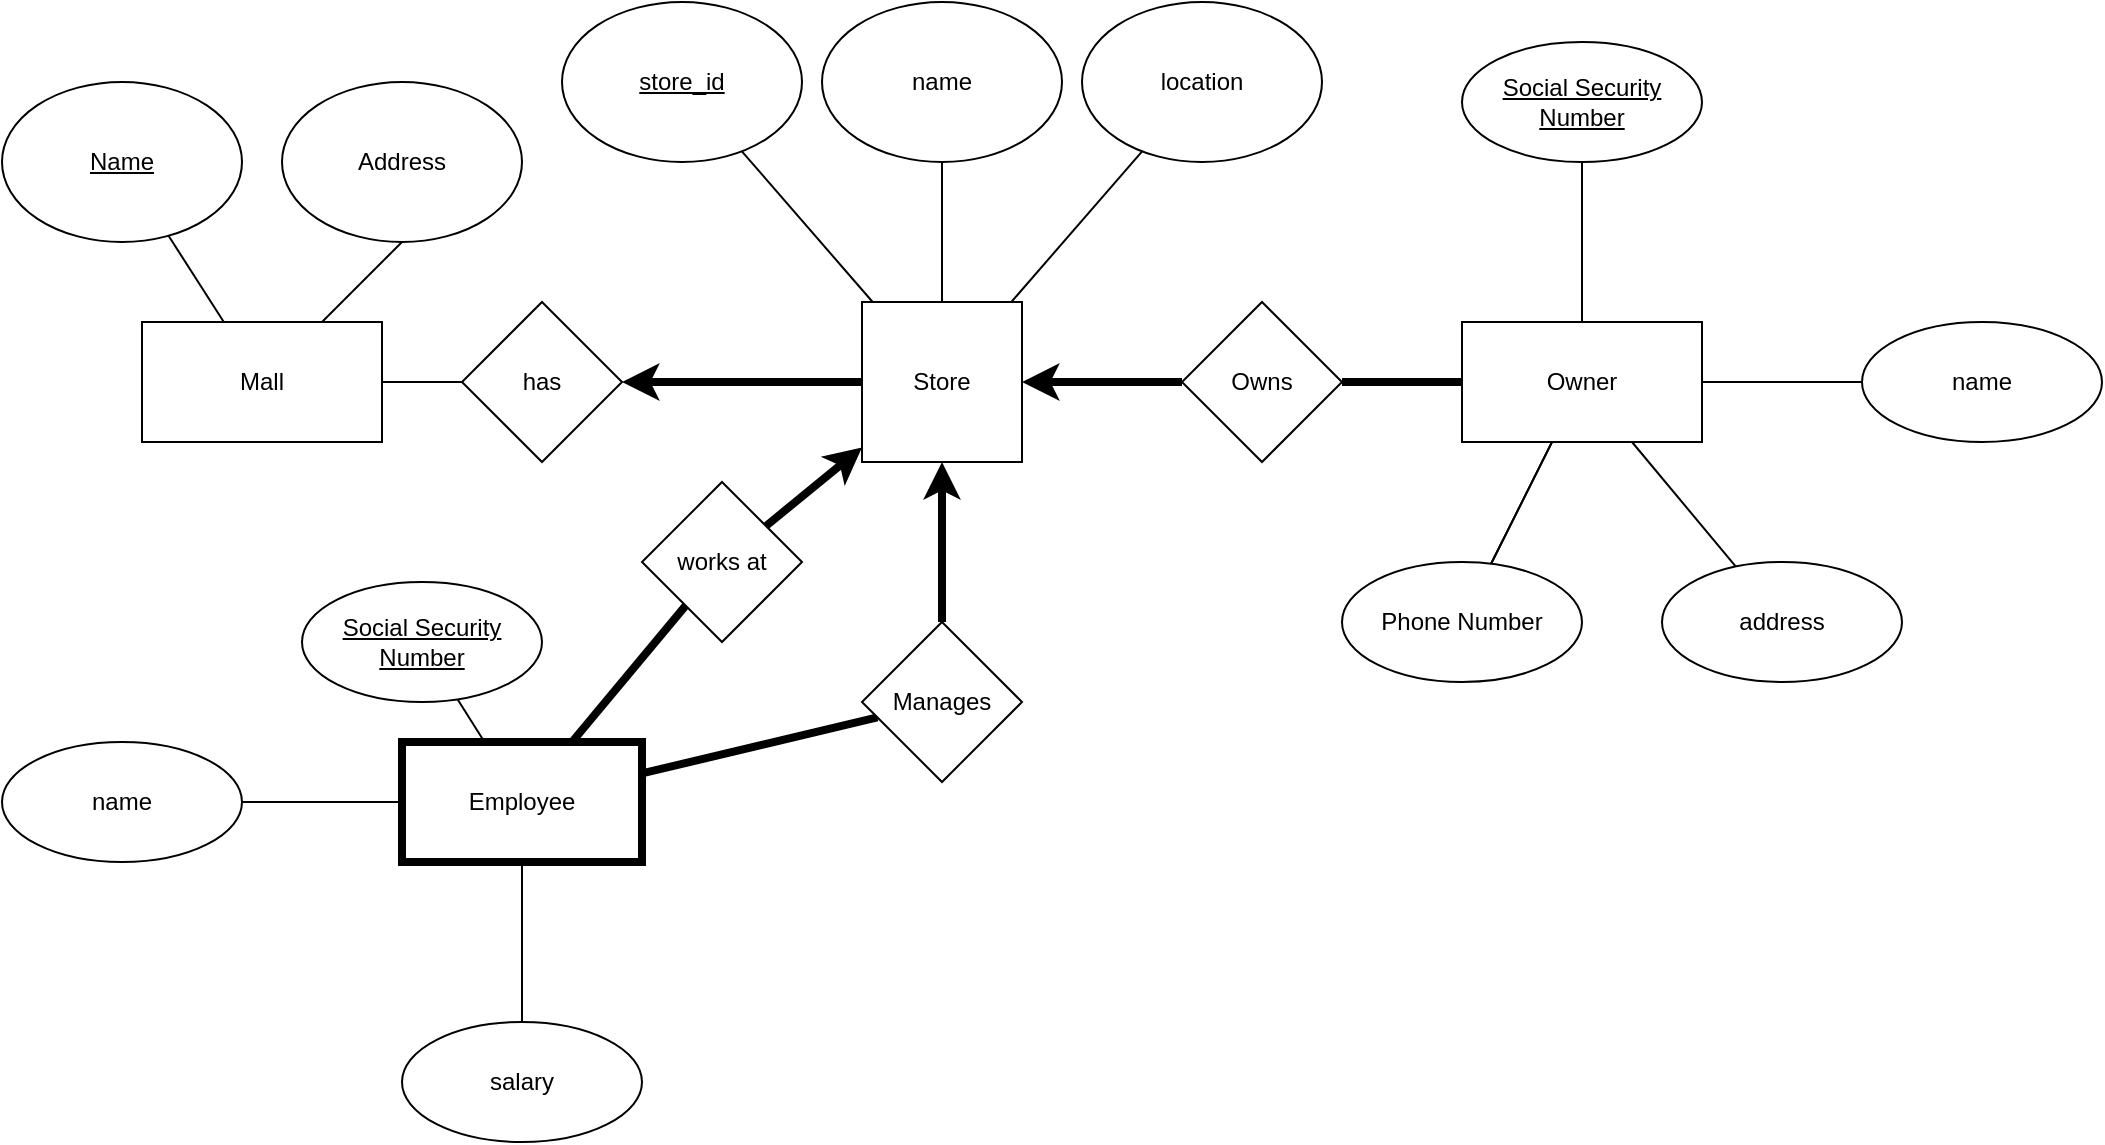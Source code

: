 <mxfile version="15.2.9" type="github">
  <diagram name="Page-1" id="e56a1550-8fbb-45ad-956c-1786394a9013">
    <mxGraphModel dx="1209" dy="700" grid="1" gridSize="10" guides="1" tooltips="1" connect="1" arrows="1" fold="1" page="1" pageScale="1" pageWidth="1100" pageHeight="850" background="none" math="0" shadow="0">
      <root>
        <mxCell id="0" />
        <mxCell id="1" parent="0" />
        <mxCell id="-FHoIz2lVmXjxHd83ozA-1" value="Mall" style="rounded=0;whiteSpace=wrap;html=1;" parent="1" vertex="1">
          <mxGeometry x="130" y="250" width="120" height="60" as="geometry" />
        </mxCell>
        <mxCell id="-FHoIz2lVmXjxHd83ozA-2" value="has" style="rhombus;whiteSpace=wrap;html=1;" parent="1" vertex="1">
          <mxGeometry x="290" y="240" width="80" height="80" as="geometry" />
        </mxCell>
        <mxCell id="aDjlyof0GRSkCu4bKaut-3" value="" style="edgeStyle=orthogonalEdgeStyle;rounded=0;orthogonalLoop=1;jettySize=auto;html=1;strokeWidth=4;" edge="1" parent="1" source="-FHoIz2lVmXjxHd83ozA-3" target="-FHoIz2lVmXjxHd83ozA-2">
          <mxGeometry relative="1" as="geometry" />
        </mxCell>
        <mxCell id="aDjlyof0GRSkCu4bKaut-17" value="" style="edgeStyle=none;rounded=1;orthogonalLoop=1;jettySize=auto;html=1;startArrow=classic;startFill=1;endArrow=none;endFill=0;strokeColor=default;strokeWidth=4;" edge="1" parent="1" source="-FHoIz2lVmXjxHd83ozA-3" target="aDjlyof0GRSkCu4bKaut-16">
          <mxGeometry relative="1" as="geometry" />
        </mxCell>
        <mxCell id="aDjlyof0GRSkCu4bKaut-30" value="" style="edgeStyle=none;rounded=1;orthogonalLoop=1;jettySize=auto;html=1;startArrow=classic;startFill=1;endArrow=none;endFill=0;strokeColor=default;strokeWidth=4;" edge="1" parent="1" source="-FHoIz2lVmXjxHd83ozA-3" target="aDjlyof0GRSkCu4bKaut-29">
          <mxGeometry relative="1" as="geometry" />
        </mxCell>
        <mxCell id="-FHoIz2lVmXjxHd83ozA-3" value="Store" style="whiteSpace=wrap;html=1;aspect=fixed;" parent="1" vertex="1">
          <mxGeometry x="490" y="240" width="80" height="80" as="geometry" />
        </mxCell>
        <mxCell id="aDjlyof0GRSkCu4bKaut-1" value="" style="endArrow=none;html=1;exitX=1;exitY=0.5;exitDx=0;exitDy=0;entryX=0;entryY=0.5;entryDx=0;entryDy=0;" edge="1" parent="1" source="-FHoIz2lVmXjxHd83ozA-1" target="-FHoIz2lVmXjxHd83ozA-2">
          <mxGeometry width="50" height="50" relative="1" as="geometry">
            <mxPoint x="520" y="380" as="sourcePoint" />
            <mxPoint x="570" y="330" as="targetPoint" />
          </mxGeometry>
        </mxCell>
        <mxCell id="aDjlyof0GRSkCu4bKaut-7" style="edgeStyle=none;rounded=1;orthogonalLoop=1;jettySize=auto;html=1;startArrow=none;startFill=0;endArrow=none;endFill=0;strokeColor=default;strokeWidth=1;" edge="1" parent="1" source="aDjlyof0GRSkCu4bKaut-4" target="-FHoIz2lVmXjxHd83ozA-1">
          <mxGeometry relative="1" as="geometry" />
        </mxCell>
        <mxCell id="aDjlyof0GRSkCu4bKaut-4" value="&lt;u&gt;Name&lt;/u&gt;" style="ellipse;whiteSpace=wrap;html=1;" vertex="1" parent="1">
          <mxGeometry x="60" y="130" width="120" height="80" as="geometry" />
        </mxCell>
        <mxCell id="aDjlyof0GRSkCu4bKaut-6" style="rounded=1;orthogonalLoop=1;jettySize=auto;html=1;exitX=0.5;exitY=1;exitDx=0;exitDy=0;strokeWidth=1;strokeColor=default;startArrow=none;startFill=0;endArrow=none;endFill=0;" edge="1" parent="1" source="aDjlyof0GRSkCu4bKaut-5" target="-FHoIz2lVmXjxHd83ozA-1">
          <mxGeometry relative="1" as="geometry" />
        </mxCell>
        <mxCell id="aDjlyof0GRSkCu4bKaut-5" value="Address" style="ellipse;whiteSpace=wrap;html=1;" vertex="1" parent="1">
          <mxGeometry x="200" y="130" width="120" height="80" as="geometry" />
        </mxCell>
        <mxCell id="aDjlyof0GRSkCu4bKaut-13" style="edgeStyle=none;rounded=1;orthogonalLoop=1;jettySize=auto;html=1;startArrow=none;startFill=0;endArrow=none;endFill=0;strokeColor=default;strokeWidth=1;" edge="1" parent="1" source="aDjlyof0GRSkCu4bKaut-8" target="-FHoIz2lVmXjxHd83ozA-3">
          <mxGeometry relative="1" as="geometry" />
        </mxCell>
        <mxCell id="aDjlyof0GRSkCu4bKaut-8" value="&lt;u&gt;store_id&lt;span style=&quot;white-space: pre&quot;&gt;&lt;/span&gt;&lt;/u&gt;" style="ellipse;whiteSpace=wrap;html=1;" vertex="1" parent="1">
          <mxGeometry x="340" y="90" width="120" height="80" as="geometry" />
        </mxCell>
        <mxCell id="aDjlyof0GRSkCu4bKaut-14" style="edgeStyle=none;rounded=1;orthogonalLoop=1;jettySize=auto;html=1;startArrow=none;startFill=0;endArrow=none;endFill=0;strokeColor=default;strokeWidth=1;" edge="1" parent="1" source="aDjlyof0GRSkCu4bKaut-9" target="-FHoIz2lVmXjxHd83ozA-3">
          <mxGeometry relative="1" as="geometry" />
        </mxCell>
        <mxCell id="aDjlyof0GRSkCu4bKaut-9" value="name" style="ellipse;whiteSpace=wrap;html=1;" vertex="1" parent="1">
          <mxGeometry x="470" y="90" width="120" height="80" as="geometry" />
        </mxCell>
        <mxCell id="aDjlyof0GRSkCu4bKaut-15" style="edgeStyle=none;rounded=1;orthogonalLoop=1;jettySize=auto;html=1;startArrow=none;startFill=0;endArrow=none;endFill=0;strokeColor=default;strokeWidth=1;" edge="1" parent="1" source="aDjlyof0GRSkCu4bKaut-11" target="-FHoIz2lVmXjxHd83ozA-3">
          <mxGeometry relative="1" as="geometry" />
        </mxCell>
        <mxCell id="aDjlyof0GRSkCu4bKaut-11" value="location" style="ellipse;whiteSpace=wrap;html=1;" vertex="1" parent="1">
          <mxGeometry x="600" y="90" width="120" height="80" as="geometry" />
        </mxCell>
        <mxCell id="aDjlyof0GRSkCu4bKaut-19" value="" style="edgeStyle=none;rounded=1;orthogonalLoop=1;jettySize=auto;html=1;startArrow=none;startFill=0;endArrow=none;endFill=0;strokeColor=default;strokeWidth=4;" edge="1" parent="1" source="aDjlyof0GRSkCu4bKaut-16" target="aDjlyof0GRSkCu4bKaut-18">
          <mxGeometry relative="1" as="geometry" />
        </mxCell>
        <mxCell id="aDjlyof0GRSkCu4bKaut-16" value="Owns" style="rhombus;whiteSpace=wrap;html=1;" vertex="1" parent="1">
          <mxGeometry x="650" y="240" width="80" height="80" as="geometry" />
        </mxCell>
        <mxCell id="aDjlyof0GRSkCu4bKaut-21" value="" style="edgeStyle=none;rounded=1;orthogonalLoop=1;jettySize=auto;html=1;startArrow=none;startFill=0;endArrow=none;endFill=0;strokeColor=default;strokeWidth=1;" edge="1" parent="1" source="aDjlyof0GRSkCu4bKaut-18" target="aDjlyof0GRSkCu4bKaut-20">
          <mxGeometry relative="1" as="geometry" />
        </mxCell>
        <mxCell id="aDjlyof0GRSkCu4bKaut-23" value="" style="edgeStyle=none;rounded=1;orthogonalLoop=1;jettySize=auto;html=1;startArrow=none;startFill=0;endArrow=none;endFill=0;strokeColor=default;strokeWidth=1;" edge="1" parent="1" source="aDjlyof0GRSkCu4bKaut-18" target="aDjlyof0GRSkCu4bKaut-22">
          <mxGeometry relative="1" as="geometry" />
        </mxCell>
        <mxCell id="aDjlyof0GRSkCu4bKaut-25" value="" style="edgeStyle=none;rounded=1;orthogonalLoop=1;jettySize=auto;html=1;startArrow=none;startFill=0;endArrow=none;endFill=0;strokeColor=default;strokeWidth=1;" edge="1" parent="1" source="aDjlyof0GRSkCu4bKaut-18" target="aDjlyof0GRSkCu4bKaut-24">
          <mxGeometry relative="1" as="geometry" />
        </mxCell>
        <mxCell id="aDjlyof0GRSkCu4bKaut-26" value="" style="edgeStyle=none;rounded=1;orthogonalLoop=1;jettySize=auto;html=1;startArrow=none;startFill=0;endArrow=none;endFill=0;strokeColor=default;strokeWidth=1;" edge="1" parent="1" source="aDjlyof0GRSkCu4bKaut-18" target="aDjlyof0GRSkCu4bKaut-24">
          <mxGeometry relative="1" as="geometry" />
        </mxCell>
        <mxCell id="aDjlyof0GRSkCu4bKaut-18" value="Owner" style="whiteSpace=wrap;html=1;" vertex="1" parent="1">
          <mxGeometry x="790" y="250" width="120" height="60" as="geometry" />
        </mxCell>
        <mxCell id="aDjlyof0GRSkCu4bKaut-20" value="&lt;u&gt;Social Security Number&lt;br&gt;&lt;/u&gt;" style="ellipse;whiteSpace=wrap;html=1;" vertex="1" parent="1">
          <mxGeometry x="790" y="110" width="120" height="60" as="geometry" />
        </mxCell>
        <mxCell id="aDjlyof0GRSkCu4bKaut-22" value="name" style="ellipse;whiteSpace=wrap;html=1;" vertex="1" parent="1">
          <mxGeometry x="990" y="250" width="120" height="60" as="geometry" />
        </mxCell>
        <mxCell id="aDjlyof0GRSkCu4bKaut-24" value="Phone Number" style="ellipse;whiteSpace=wrap;html=1;" vertex="1" parent="1">
          <mxGeometry x="730" y="370" width="120" height="60" as="geometry" />
        </mxCell>
        <mxCell id="aDjlyof0GRSkCu4bKaut-28" style="edgeStyle=none;rounded=1;orthogonalLoop=1;jettySize=auto;html=1;startArrow=none;startFill=0;endArrow=none;endFill=0;strokeColor=default;strokeWidth=1;" edge="1" parent="1" source="aDjlyof0GRSkCu4bKaut-27" target="aDjlyof0GRSkCu4bKaut-18">
          <mxGeometry relative="1" as="geometry" />
        </mxCell>
        <mxCell id="aDjlyof0GRSkCu4bKaut-27" value="address" style="ellipse;whiteSpace=wrap;html=1;" vertex="1" parent="1">
          <mxGeometry x="890" y="370" width="120" height="60" as="geometry" />
        </mxCell>
        <mxCell id="aDjlyof0GRSkCu4bKaut-32" value="" style="edgeStyle=none;rounded=1;orthogonalLoop=1;jettySize=auto;html=1;startArrow=none;startFill=0;endArrow=none;endFill=0;strokeColor=default;strokeWidth=4;" edge="1" parent="1" source="aDjlyof0GRSkCu4bKaut-29" target="aDjlyof0GRSkCu4bKaut-31">
          <mxGeometry relative="1" as="geometry">
            <mxPoint x="440" y="490" as="sourcePoint" />
          </mxGeometry>
        </mxCell>
        <mxCell id="aDjlyof0GRSkCu4bKaut-29" value="Manages" style="rhombus;whiteSpace=wrap;html=1;" vertex="1" parent="1">
          <mxGeometry x="490" y="400" width="80" height="80" as="geometry" />
        </mxCell>
        <mxCell id="aDjlyof0GRSkCu4bKaut-33" style="edgeStyle=none;rounded=1;orthogonalLoop=1;jettySize=auto;html=1;startArrow=none;startFill=0;endArrow=none;endFill=0;strokeColor=default;strokeWidth=4;" edge="1" parent="1" source="aDjlyof0GRSkCu4bKaut-31" target="aDjlyof0GRSkCu4bKaut-41">
          <mxGeometry relative="1" as="geometry">
            <mxPoint x="372.5" y="422.5" as="targetPoint" />
          </mxGeometry>
        </mxCell>
        <mxCell id="aDjlyof0GRSkCu4bKaut-35" value="" style="edgeStyle=none;rounded=1;orthogonalLoop=1;jettySize=auto;html=1;startArrow=none;startFill=0;endArrow=none;endFill=0;strokeColor=default;strokeWidth=1;" edge="1" parent="1" source="aDjlyof0GRSkCu4bKaut-31" target="aDjlyof0GRSkCu4bKaut-34">
          <mxGeometry relative="1" as="geometry" />
        </mxCell>
        <mxCell id="aDjlyof0GRSkCu4bKaut-37" value="" style="edgeStyle=none;rounded=1;orthogonalLoop=1;jettySize=auto;html=1;startArrow=none;startFill=0;endArrow=none;endFill=0;strokeColor=default;strokeWidth=1;" edge="1" parent="1" source="aDjlyof0GRSkCu4bKaut-31" target="aDjlyof0GRSkCu4bKaut-36">
          <mxGeometry relative="1" as="geometry" />
        </mxCell>
        <mxCell id="aDjlyof0GRSkCu4bKaut-31" value="Employee" style="whiteSpace=wrap;html=1;strokeWidth=4;" vertex="1" parent="1">
          <mxGeometry x="260" y="460" width="120" height="60" as="geometry" />
        </mxCell>
        <mxCell id="aDjlyof0GRSkCu4bKaut-34" value="name" style="ellipse;whiteSpace=wrap;html=1;" vertex="1" parent="1">
          <mxGeometry x="60" y="460" width="120" height="60" as="geometry" />
        </mxCell>
        <mxCell id="aDjlyof0GRSkCu4bKaut-36" value="salary" style="ellipse;whiteSpace=wrap;html=1;" vertex="1" parent="1">
          <mxGeometry x="260" y="600" width="120" height="60" as="geometry" />
        </mxCell>
        <mxCell id="aDjlyof0GRSkCu4bKaut-40" style="edgeStyle=none;rounded=1;orthogonalLoop=1;jettySize=auto;html=1;startArrow=none;startFill=0;endArrow=none;endFill=0;strokeColor=default;strokeWidth=1;" edge="1" parent="1" source="aDjlyof0GRSkCu4bKaut-39" target="aDjlyof0GRSkCu4bKaut-31">
          <mxGeometry relative="1" as="geometry" />
        </mxCell>
        <mxCell id="aDjlyof0GRSkCu4bKaut-39" value="&lt;u&gt;Social Security Number&lt;br&gt;&lt;/u&gt;" style="ellipse;whiteSpace=wrap;html=1;" vertex="1" parent="1">
          <mxGeometry x="210" y="380" width="120" height="60" as="geometry" />
        </mxCell>
        <mxCell id="aDjlyof0GRSkCu4bKaut-42" style="edgeStyle=none;rounded=1;orthogonalLoop=1;jettySize=auto;html=1;startArrow=none;startFill=0;endArrow=classic;endFill=1;strokeColor=default;strokeWidth=4;" edge="1" parent="1" source="aDjlyof0GRSkCu4bKaut-41" target="-FHoIz2lVmXjxHd83ozA-3">
          <mxGeometry relative="1" as="geometry" />
        </mxCell>
        <mxCell id="aDjlyof0GRSkCu4bKaut-41" value="works at" style="rhombus;whiteSpace=wrap;html=1;strokeWidth=1;" vertex="1" parent="1">
          <mxGeometry x="380" y="330" width="80" height="80" as="geometry" />
        </mxCell>
      </root>
    </mxGraphModel>
  </diagram>
</mxfile>
